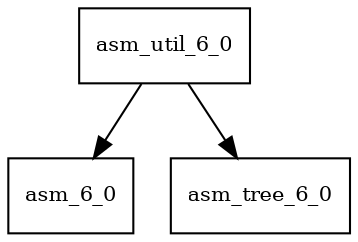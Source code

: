 digraph asm_util_6_0_dependencies {
  node [shape = box, fontsize=10.0];
  asm_util_6_0 -> asm_6_0;
  asm_util_6_0 -> asm_tree_6_0;
}
